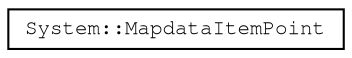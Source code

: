 digraph "Graphical Class Hierarchy"
{
 // LATEX_PDF_SIZE
  edge [fontname="FreeMono",fontsize="10",labelfontname="FreeMono",labelfontsize="10"];
  node [fontname="FreeMono",fontsize="10",shape=record];
  rankdir="LR";
  Node0 [label="System::MapdataItemPoint",height=0.2,width=0.4,color="black", fillcolor="white", style="filled",URL="$class_system_1_1_mapdata_item_point.html",tooltip=" "];
}
